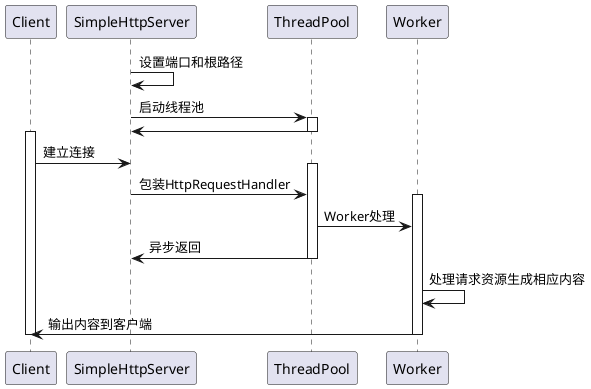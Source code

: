 @startuml
participant Client
participant SimpleHttpServer
participant ThreadPool
participant Worker
SimpleHttpServer->SimpleHttpServer:设置端口和根路径
SimpleHttpServer->ThreadPool:启动线程池
deactivate SimpleHttpServer
activate ThreadPool
ThreadPool->SimpleHttpServer
deactivate ThreadPool
activate Client
Client->SimpleHttpServer:建立连接
activate ThreadPool
SimpleHttpServer->ThreadPool:包装HttpRequestHandler
activate Worker
ThreadPool->Worker:Worker处理
ThreadPool->SimpleHttpServer:异步返回
deactivate ThreadPool
Worker->Worker:处理请求资源生成相应内容
Worker->Client:输出内容到客户端
deactivate Worker
deactivate Client

@enduml